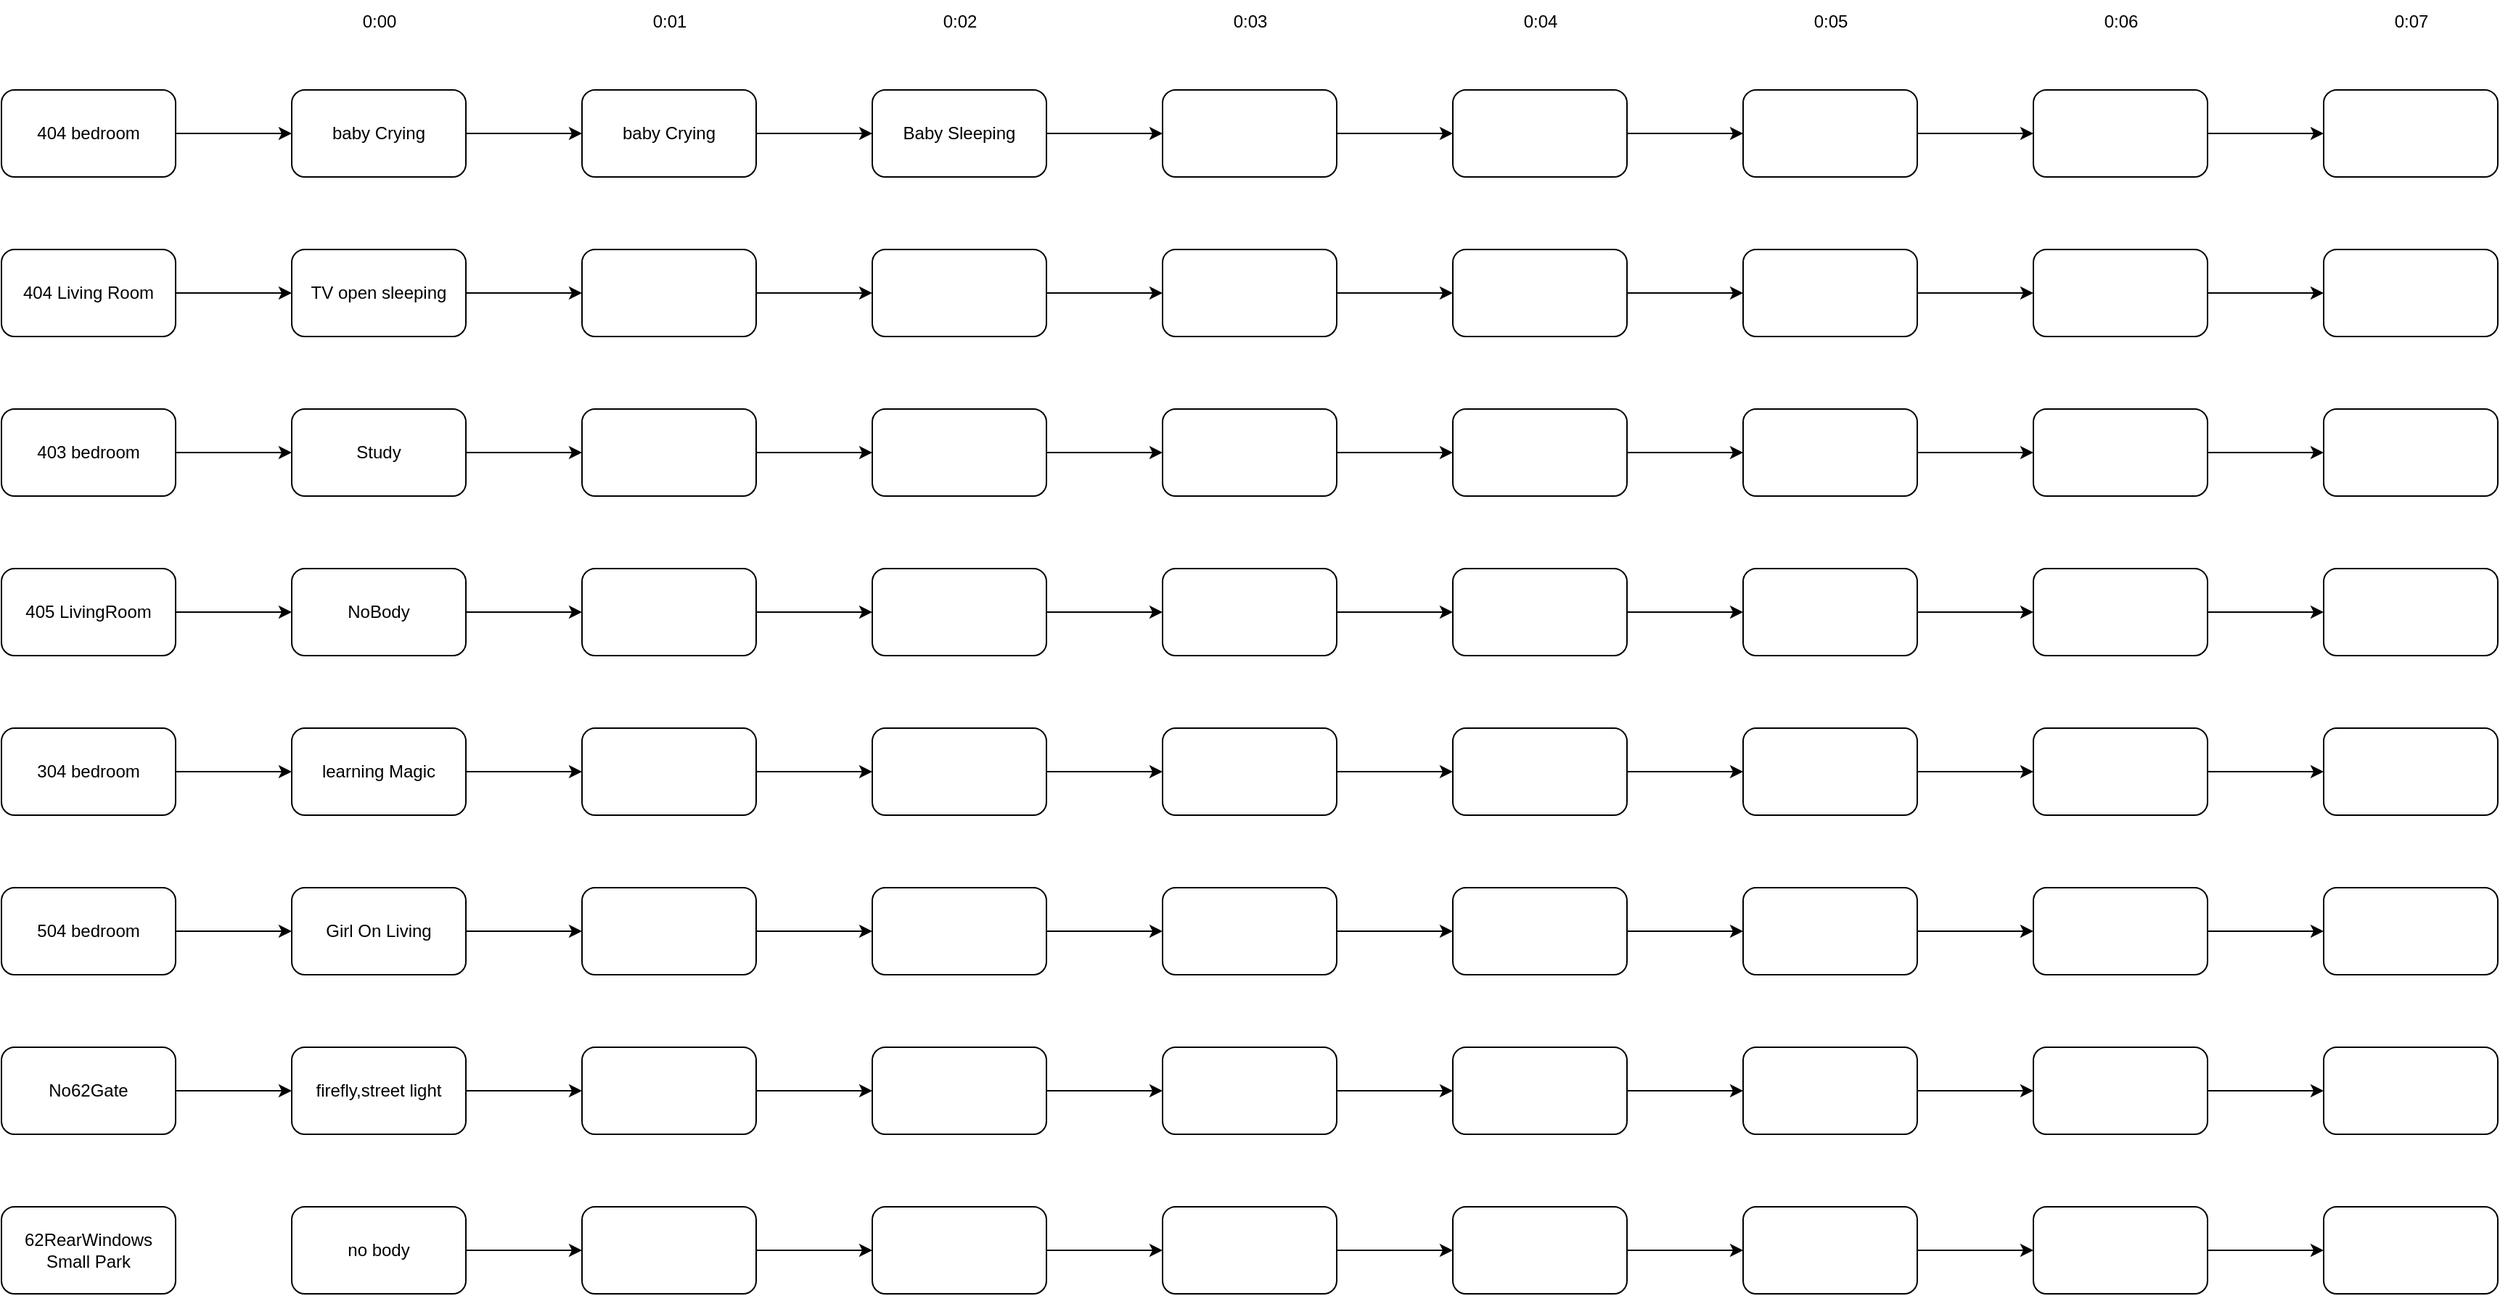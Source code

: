 <mxfile version="24.8.3">
  <diagram name="第 1 页" id="StYRfDDTk3oZJzetcUu_">
    <mxGraphModel dx="2026" dy="1087" grid="1" gridSize="10" guides="1" tooltips="1" connect="1" arrows="1" fold="1" page="1" pageScale="1" pageWidth="827" pageHeight="1169" math="0" shadow="0">
      <root>
        <mxCell id="0" />
        <mxCell id="1" parent="0" />
        <mxCell id="yhZVjly_XVNJ5S8H_ek6-18" value="" style="edgeStyle=orthogonalEdgeStyle;rounded=0;orthogonalLoop=1;jettySize=auto;html=1;" edge="1" parent="1" source="yhZVjly_XVNJ5S8H_ek6-1" target="yhZVjly_XVNJ5S8H_ek6-17">
          <mxGeometry relative="1" as="geometry" />
        </mxCell>
        <mxCell id="yhZVjly_XVNJ5S8H_ek6-1" value="404 bedroom" style="rounded=1;whiteSpace=wrap;html=1;" vertex="1" parent="1">
          <mxGeometry x="70" y="80" width="120" height="60" as="geometry" />
        </mxCell>
        <mxCell id="yhZVjly_XVNJ5S8H_ek6-96" style="edgeStyle=orthogonalEdgeStyle;rounded=0;orthogonalLoop=1;jettySize=auto;html=1;" edge="1" parent="1" source="yhZVjly_XVNJ5S8H_ek6-2" target="yhZVjly_XVNJ5S8H_ek6-66">
          <mxGeometry relative="1" as="geometry" />
        </mxCell>
        <mxCell id="yhZVjly_XVNJ5S8H_ek6-2" value="304 bedroom" style="rounded=1;whiteSpace=wrap;html=1;" vertex="1" parent="1">
          <mxGeometry x="70" y="520" width="120" height="60" as="geometry" />
        </mxCell>
        <mxCell id="yhZVjly_XVNJ5S8H_ek6-95" style="edgeStyle=orthogonalEdgeStyle;rounded=0;orthogonalLoop=1;jettySize=auto;html=1;entryX=0;entryY=0.5;entryDx=0;entryDy=0;" edge="1" parent="1" source="yhZVjly_XVNJ5S8H_ek6-3" target="yhZVjly_XVNJ5S8H_ek6-81">
          <mxGeometry relative="1" as="geometry" />
        </mxCell>
        <mxCell id="yhZVjly_XVNJ5S8H_ek6-3" value="405 LivingRoom" style="rounded=1;whiteSpace=wrap;html=1;" vertex="1" parent="1">
          <mxGeometry x="70" y="410" width="120" height="60" as="geometry" />
        </mxCell>
        <mxCell id="yhZVjly_XVNJ5S8H_ek6-50" style="edgeStyle=orthogonalEdgeStyle;rounded=0;orthogonalLoop=1;jettySize=auto;html=1;entryX=0;entryY=0.5;entryDx=0;entryDy=0;" edge="1" parent="1" source="yhZVjly_XVNJ5S8H_ek6-4" target="yhZVjly_XVNJ5S8H_ek6-49">
          <mxGeometry relative="1" as="geometry" />
        </mxCell>
        <mxCell id="yhZVjly_XVNJ5S8H_ek6-4" value="403 bedroom" style="rounded=1;whiteSpace=wrap;html=1;" vertex="1" parent="1">
          <mxGeometry x="70" y="300" width="120" height="60" as="geometry" />
        </mxCell>
        <mxCell id="yhZVjly_XVNJ5S8H_ek6-48" style="edgeStyle=orthogonalEdgeStyle;rounded=0;orthogonalLoop=1;jettySize=auto;html=1;entryX=0;entryY=0.5;entryDx=0;entryDy=0;" edge="1" parent="1" source="yhZVjly_XVNJ5S8H_ek6-5" target="yhZVjly_XVNJ5S8H_ek6-34">
          <mxGeometry relative="1" as="geometry" />
        </mxCell>
        <mxCell id="yhZVjly_XVNJ5S8H_ek6-5" value="404 Living Room" style="rounded=1;whiteSpace=wrap;html=1;" vertex="1" parent="1">
          <mxGeometry x="70" y="190" width="120" height="60" as="geometry" />
        </mxCell>
        <mxCell id="yhZVjly_XVNJ5S8H_ek6-142" style="edgeStyle=orthogonalEdgeStyle;rounded=0;orthogonalLoop=1;jettySize=auto;html=1;entryX=0;entryY=0.5;entryDx=0;entryDy=0;" edge="1" parent="1" source="yhZVjly_XVNJ5S8H_ek6-6" target="yhZVjly_XVNJ5S8H_ek6-128">
          <mxGeometry relative="1" as="geometry" />
        </mxCell>
        <mxCell id="yhZVjly_XVNJ5S8H_ek6-6" value="504 bedroom" style="rounded=1;whiteSpace=wrap;html=1;" vertex="1" parent="1">
          <mxGeometry x="70" y="630" width="120" height="60" as="geometry" />
        </mxCell>
        <mxCell id="yhZVjly_XVNJ5S8H_ek6-143" style="edgeStyle=orthogonalEdgeStyle;rounded=0;orthogonalLoop=1;jettySize=auto;html=1;entryX=0;entryY=0.5;entryDx=0;entryDy=0;" edge="1" parent="1" source="yhZVjly_XVNJ5S8H_ek6-7" target="yhZVjly_XVNJ5S8H_ek6-98">
          <mxGeometry relative="1" as="geometry" />
        </mxCell>
        <mxCell id="yhZVjly_XVNJ5S8H_ek6-7" value="No62Gate" style="rounded=1;whiteSpace=wrap;html=1;" vertex="1" parent="1">
          <mxGeometry x="70" y="740" width="120" height="60" as="geometry" />
        </mxCell>
        <mxCell id="yhZVjly_XVNJ5S8H_ek6-8" value="62RearWindows Small Park" style="rounded=1;whiteSpace=wrap;html=1;" vertex="1" parent="1">
          <mxGeometry x="70" y="850" width="120" height="60" as="geometry" />
        </mxCell>
        <mxCell id="yhZVjly_XVNJ5S8H_ek6-9" value="0:00" style="text;html=1;align=center;verticalAlign=middle;resizable=0;points=[];autosize=1;strokeColor=none;fillColor=none;" vertex="1" parent="1">
          <mxGeometry x="305" y="18" width="50" height="30" as="geometry" />
        </mxCell>
        <mxCell id="yhZVjly_XVNJ5S8H_ek6-10" value="0:01" style="text;html=1;align=center;verticalAlign=middle;resizable=0;points=[];autosize=1;strokeColor=none;fillColor=none;" vertex="1" parent="1">
          <mxGeometry x="505" y="18" width="50" height="30" as="geometry" />
        </mxCell>
        <mxCell id="yhZVjly_XVNJ5S8H_ek6-11" value="0:02" style="text;html=1;align=center;verticalAlign=middle;resizable=0;points=[];autosize=1;strokeColor=none;fillColor=none;" vertex="1" parent="1">
          <mxGeometry x="705" y="18" width="50" height="30" as="geometry" />
        </mxCell>
        <mxCell id="yhZVjly_XVNJ5S8H_ek6-12" value="0:03" style="text;html=1;align=center;verticalAlign=middle;resizable=0;points=[];autosize=1;strokeColor=none;fillColor=none;" vertex="1" parent="1">
          <mxGeometry x="905" y="18" width="50" height="30" as="geometry" />
        </mxCell>
        <mxCell id="yhZVjly_XVNJ5S8H_ek6-13" value="0:04" style="text;html=1;align=center;verticalAlign=middle;resizable=0;points=[];autosize=1;strokeColor=none;fillColor=none;" vertex="1" parent="1">
          <mxGeometry x="1105" y="18" width="50" height="30" as="geometry" />
        </mxCell>
        <mxCell id="yhZVjly_XVNJ5S8H_ek6-14" value="0:05" style="text;html=1;align=center;verticalAlign=middle;resizable=0;points=[];autosize=1;strokeColor=none;fillColor=none;" vertex="1" parent="1">
          <mxGeometry x="1305" y="18" width="50" height="30" as="geometry" />
        </mxCell>
        <mxCell id="yhZVjly_XVNJ5S8H_ek6-15" value="0:06" style="text;html=1;align=center;verticalAlign=middle;resizable=0;points=[];autosize=1;strokeColor=none;fillColor=none;" vertex="1" parent="1">
          <mxGeometry x="1505" y="18" width="50" height="30" as="geometry" />
        </mxCell>
        <mxCell id="yhZVjly_XVNJ5S8H_ek6-16" value="0:07" style="text;html=1;align=center;verticalAlign=middle;resizable=0;points=[];autosize=1;strokeColor=none;fillColor=none;" vertex="1" parent="1">
          <mxGeometry x="1705" y="18" width="50" height="30" as="geometry" />
        </mxCell>
        <mxCell id="yhZVjly_XVNJ5S8H_ek6-20" value="" style="edgeStyle=orthogonalEdgeStyle;rounded=0;orthogonalLoop=1;jettySize=auto;html=1;" edge="1" parent="1" source="yhZVjly_XVNJ5S8H_ek6-17" target="yhZVjly_XVNJ5S8H_ek6-19">
          <mxGeometry relative="1" as="geometry" />
        </mxCell>
        <mxCell id="yhZVjly_XVNJ5S8H_ek6-17" value="baby Crying" style="whiteSpace=wrap;html=1;rounded=1;" vertex="1" parent="1">
          <mxGeometry x="270" y="80" width="120" height="60" as="geometry" />
        </mxCell>
        <mxCell id="yhZVjly_XVNJ5S8H_ek6-22" value="" style="edgeStyle=orthogonalEdgeStyle;rounded=0;orthogonalLoop=1;jettySize=auto;html=1;" edge="1" parent="1" source="yhZVjly_XVNJ5S8H_ek6-19" target="yhZVjly_XVNJ5S8H_ek6-21">
          <mxGeometry relative="1" as="geometry" />
        </mxCell>
        <mxCell id="yhZVjly_XVNJ5S8H_ek6-19" value="baby Crying" style="html=1;rounded=1;whiteSpace=wrap;" vertex="1" parent="1">
          <mxGeometry x="470" y="80" width="120" height="60" as="geometry" />
        </mxCell>
        <mxCell id="yhZVjly_XVNJ5S8H_ek6-24" value="" style="edgeStyle=orthogonalEdgeStyle;rounded=0;orthogonalLoop=1;jettySize=auto;html=1;" edge="1" parent="1" source="yhZVjly_XVNJ5S8H_ek6-21" target="yhZVjly_XVNJ5S8H_ek6-23">
          <mxGeometry relative="1" as="geometry" />
        </mxCell>
        <mxCell id="yhZVjly_XVNJ5S8H_ek6-21" value="Baby Sleeping" style="whiteSpace=wrap;html=1;rounded=1;" vertex="1" parent="1">
          <mxGeometry x="670" y="80" width="120" height="60" as="geometry" />
        </mxCell>
        <mxCell id="yhZVjly_XVNJ5S8H_ek6-26" value="" style="edgeStyle=orthogonalEdgeStyle;rounded=0;orthogonalLoop=1;jettySize=auto;html=1;" edge="1" parent="1" source="yhZVjly_XVNJ5S8H_ek6-23" target="yhZVjly_XVNJ5S8H_ek6-25">
          <mxGeometry relative="1" as="geometry" />
        </mxCell>
        <mxCell id="yhZVjly_XVNJ5S8H_ek6-23" value="" style="whiteSpace=wrap;html=1;rounded=1;" vertex="1" parent="1">
          <mxGeometry x="870" y="80" width="120" height="60" as="geometry" />
        </mxCell>
        <mxCell id="yhZVjly_XVNJ5S8H_ek6-28" value="" style="edgeStyle=orthogonalEdgeStyle;rounded=0;orthogonalLoop=1;jettySize=auto;html=1;" edge="1" parent="1" source="yhZVjly_XVNJ5S8H_ek6-25" target="yhZVjly_XVNJ5S8H_ek6-27">
          <mxGeometry relative="1" as="geometry" />
        </mxCell>
        <mxCell id="yhZVjly_XVNJ5S8H_ek6-25" value="" style="whiteSpace=wrap;html=1;rounded=1;" vertex="1" parent="1">
          <mxGeometry x="1070" y="80" width="120" height="60" as="geometry" />
        </mxCell>
        <mxCell id="yhZVjly_XVNJ5S8H_ek6-30" value="" style="edgeStyle=orthogonalEdgeStyle;rounded=0;orthogonalLoop=1;jettySize=auto;html=1;" edge="1" parent="1" source="yhZVjly_XVNJ5S8H_ek6-27" target="yhZVjly_XVNJ5S8H_ek6-29">
          <mxGeometry relative="1" as="geometry" />
        </mxCell>
        <mxCell id="yhZVjly_XVNJ5S8H_ek6-27" value="" style="whiteSpace=wrap;html=1;rounded=1;" vertex="1" parent="1">
          <mxGeometry x="1270" y="80" width="120" height="60" as="geometry" />
        </mxCell>
        <mxCell id="yhZVjly_XVNJ5S8H_ek6-32" value="" style="edgeStyle=orthogonalEdgeStyle;rounded=0;orthogonalLoop=1;jettySize=auto;html=1;" edge="1" parent="1" source="yhZVjly_XVNJ5S8H_ek6-29" target="yhZVjly_XVNJ5S8H_ek6-31">
          <mxGeometry relative="1" as="geometry" />
        </mxCell>
        <mxCell id="yhZVjly_XVNJ5S8H_ek6-29" value="" style="whiteSpace=wrap;html=1;rounded=1;" vertex="1" parent="1">
          <mxGeometry x="1470" y="80" width="120" height="60" as="geometry" />
        </mxCell>
        <mxCell id="yhZVjly_XVNJ5S8H_ek6-31" value="" style="whiteSpace=wrap;html=1;rounded=1;" vertex="1" parent="1">
          <mxGeometry x="1670" y="80" width="120" height="60" as="geometry" />
        </mxCell>
        <mxCell id="yhZVjly_XVNJ5S8H_ek6-33" value="" style="edgeStyle=orthogonalEdgeStyle;rounded=0;orthogonalLoop=1;jettySize=auto;html=1;" edge="1" source="yhZVjly_XVNJ5S8H_ek6-34" target="yhZVjly_XVNJ5S8H_ek6-36" parent="1">
          <mxGeometry relative="1" as="geometry" />
        </mxCell>
        <mxCell id="yhZVjly_XVNJ5S8H_ek6-34" value="TV open sleeping" style="whiteSpace=wrap;html=1;rounded=1;" vertex="1" parent="1">
          <mxGeometry x="270" y="190" width="120" height="60" as="geometry" />
        </mxCell>
        <mxCell id="yhZVjly_XVNJ5S8H_ek6-35" value="" style="edgeStyle=orthogonalEdgeStyle;rounded=0;orthogonalLoop=1;jettySize=auto;html=1;" edge="1" source="yhZVjly_XVNJ5S8H_ek6-36" target="yhZVjly_XVNJ5S8H_ek6-38" parent="1">
          <mxGeometry relative="1" as="geometry" />
        </mxCell>
        <mxCell id="yhZVjly_XVNJ5S8H_ek6-36" value="" style="whiteSpace=wrap;html=1;rounded=1;" vertex="1" parent="1">
          <mxGeometry x="470" y="190" width="120" height="60" as="geometry" />
        </mxCell>
        <mxCell id="yhZVjly_XVNJ5S8H_ek6-37" value="" style="edgeStyle=orthogonalEdgeStyle;rounded=0;orthogonalLoop=1;jettySize=auto;html=1;" edge="1" source="yhZVjly_XVNJ5S8H_ek6-38" target="yhZVjly_XVNJ5S8H_ek6-40" parent="1">
          <mxGeometry relative="1" as="geometry" />
        </mxCell>
        <mxCell id="yhZVjly_XVNJ5S8H_ek6-38" value="" style="whiteSpace=wrap;html=1;rounded=1;" vertex="1" parent="1">
          <mxGeometry x="670" y="190" width="120" height="60" as="geometry" />
        </mxCell>
        <mxCell id="yhZVjly_XVNJ5S8H_ek6-39" value="" style="edgeStyle=orthogonalEdgeStyle;rounded=0;orthogonalLoop=1;jettySize=auto;html=1;" edge="1" source="yhZVjly_XVNJ5S8H_ek6-40" target="yhZVjly_XVNJ5S8H_ek6-42" parent="1">
          <mxGeometry relative="1" as="geometry" />
        </mxCell>
        <mxCell id="yhZVjly_XVNJ5S8H_ek6-40" value="" style="whiteSpace=wrap;html=1;rounded=1;" vertex="1" parent="1">
          <mxGeometry x="870" y="190" width="120" height="60" as="geometry" />
        </mxCell>
        <mxCell id="yhZVjly_XVNJ5S8H_ek6-41" value="" style="edgeStyle=orthogonalEdgeStyle;rounded=0;orthogonalLoop=1;jettySize=auto;html=1;" edge="1" source="yhZVjly_XVNJ5S8H_ek6-42" target="yhZVjly_XVNJ5S8H_ek6-44" parent="1">
          <mxGeometry relative="1" as="geometry" />
        </mxCell>
        <mxCell id="yhZVjly_XVNJ5S8H_ek6-42" value="" style="whiteSpace=wrap;html=1;rounded=1;" vertex="1" parent="1">
          <mxGeometry x="1070" y="190" width="120" height="60" as="geometry" />
        </mxCell>
        <mxCell id="yhZVjly_XVNJ5S8H_ek6-43" value="" style="edgeStyle=orthogonalEdgeStyle;rounded=0;orthogonalLoop=1;jettySize=auto;html=1;" edge="1" source="yhZVjly_XVNJ5S8H_ek6-44" target="yhZVjly_XVNJ5S8H_ek6-46" parent="1">
          <mxGeometry relative="1" as="geometry" />
        </mxCell>
        <mxCell id="yhZVjly_XVNJ5S8H_ek6-44" value="" style="whiteSpace=wrap;html=1;rounded=1;" vertex="1" parent="1">
          <mxGeometry x="1270" y="190" width="120" height="60" as="geometry" />
        </mxCell>
        <mxCell id="yhZVjly_XVNJ5S8H_ek6-45" value="" style="edgeStyle=orthogonalEdgeStyle;rounded=0;orthogonalLoop=1;jettySize=auto;html=1;" edge="1" source="yhZVjly_XVNJ5S8H_ek6-46" target="yhZVjly_XVNJ5S8H_ek6-47" parent="1">
          <mxGeometry relative="1" as="geometry" />
        </mxCell>
        <mxCell id="yhZVjly_XVNJ5S8H_ek6-46" value="" style="whiteSpace=wrap;html=1;rounded=1;" vertex="1" parent="1">
          <mxGeometry x="1470" y="190" width="120" height="60" as="geometry" />
        </mxCell>
        <mxCell id="yhZVjly_XVNJ5S8H_ek6-47" value="" style="whiteSpace=wrap;html=1;rounded=1;" vertex="1" parent="1">
          <mxGeometry x="1670" y="190" width="120" height="60" as="geometry" />
        </mxCell>
        <mxCell id="yhZVjly_XVNJ5S8H_ek6-52" value="" style="edgeStyle=orthogonalEdgeStyle;rounded=0;orthogonalLoop=1;jettySize=auto;html=1;" edge="1" parent="1" source="yhZVjly_XVNJ5S8H_ek6-49" target="yhZVjly_XVNJ5S8H_ek6-51">
          <mxGeometry relative="1" as="geometry" />
        </mxCell>
        <mxCell id="yhZVjly_XVNJ5S8H_ek6-49" value="Study" style="whiteSpace=wrap;html=1;rounded=1;" vertex="1" parent="1">
          <mxGeometry x="270" y="300" width="120" height="60" as="geometry" />
        </mxCell>
        <mxCell id="yhZVjly_XVNJ5S8H_ek6-64" style="edgeStyle=orthogonalEdgeStyle;rounded=0;orthogonalLoop=1;jettySize=auto;html=1;entryX=0;entryY=0.5;entryDx=0;entryDy=0;" edge="1" parent="1" source="yhZVjly_XVNJ5S8H_ek6-51" target="yhZVjly_XVNJ5S8H_ek6-54">
          <mxGeometry relative="1" as="geometry" />
        </mxCell>
        <mxCell id="yhZVjly_XVNJ5S8H_ek6-51" value="" style="whiteSpace=wrap;html=1;rounded=1;" vertex="1" parent="1">
          <mxGeometry x="470" y="300" width="120" height="60" as="geometry" />
        </mxCell>
        <mxCell id="yhZVjly_XVNJ5S8H_ek6-53" value="" style="edgeStyle=orthogonalEdgeStyle;rounded=0;orthogonalLoop=1;jettySize=auto;html=1;" edge="1" source="yhZVjly_XVNJ5S8H_ek6-54" target="yhZVjly_XVNJ5S8H_ek6-56" parent="1">
          <mxGeometry relative="1" as="geometry" />
        </mxCell>
        <mxCell id="yhZVjly_XVNJ5S8H_ek6-54" value="" style="whiteSpace=wrap;html=1;rounded=1;" vertex="1" parent="1">
          <mxGeometry x="670" y="300" width="120" height="60" as="geometry" />
        </mxCell>
        <mxCell id="yhZVjly_XVNJ5S8H_ek6-55" value="" style="edgeStyle=orthogonalEdgeStyle;rounded=0;orthogonalLoop=1;jettySize=auto;html=1;" edge="1" source="yhZVjly_XVNJ5S8H_ek6-56" target="yhZVjly_XVNJ5S8H_ek6-58" parent="1">
          <mxGeometry relative="1" as="geometry" />
        </mxCell>
        <mxCell id="yhZVjly_XVNJ5S8H_ek6-56" value="" style="whiteSpace=wrap;html=1;rounded=1;" vertex="1" parent="1">
          <mxGeometry x="870" y="300" width="120" height="60" as="geometry" />
        </mxCell>
        <mxCell id="yhZVjly_XVNJ5S8H_ek6-57" value="" style="edgeStyle=orthogonalEdgeStyle;rounded=0;orthogonalLoop=1;jettySize=auto;html=1;" edge="1" source="yhZVjly_XVNJ5S8H_ek6-58" target="yhZVjly_XVNJ5S8H_ek6-60" parent="1">
          <mxGeometry relative="1" as="geometry" />
        </mxCell>
        <mxCell id="yhZVjly_XVNJ5S8H_ek6-58" value="" style="whiteSpace=wrap;html=1;rounded=1;" vertex="1" parent="1">
          <mxGeometry x="1070" y="300" width="120" height="60" as="geometry" />
        </mxCell>
        <mxCell id="yhZVjly_XVNJ5S8H_ek6-59" value="" style="edgeStyle=orthogonalEdgeStyle;rounded=0;orthogonalLoop=1;jettySize=auto;html=1;" edge="1" source="yhZVjly_XVNJ5S8H_ek6-60" target="yhZVjly_XVNJ5S8H_ek6-62" parent="1">
          <mxGeometry relative="1" as="geometry" />
        </mxCell>
        <mxCell id="yhZVjly_XVNJ5S8H_ek6-60" value="" style="whiteSpace=wrap;html=1;rounded=1;" vertex="1" parent="1">
          <mxGeometry x="1270" y="300" width="120" height="60" as="geometry" />
        </mxCell>
        <mxCell id="yhZVjly_XVNJ5S8H_ek6-61" value="" style="edgeStyle=orthogonalEdgeStyle;rounded=0;orthogonalLoop=1;jettySize=auto;html=1;" edge="1" source="yhZVjly_XVNJ5S8H_ek6-62" target="yhZVjly_XVNJ5S8H_ek6-63" parent="1">
          <mxGeometry relative="1" as="geometry" />
        </mxCell>
        <mxCell id="yhZVjly_XVNJ5S8H_ek6-62" value="" style="whiteSpace=wrap;html=1;rounded=1;" vertex="1" parent="1">
          <mxGeometry x="1470" y="300" width="120" height="60" as="geometry" />
        </mxCell>
        <mxCell id="yhZVjly_XVNJ5S8H_ek6-63" value="" style="whiteSpace=wrap;html=1;rounded=1;" vertex="1" parent="1">
          <mxGeometry x="1670" y="300" width="120" height="60" as="geometry" />
        </mxCell>
        <mxCell id="yhZVjly_XVNJ5S8H_ek6-65" value="" style="edgeStyle=orthogonalEdgeStyle;rounded=0;orthogonalLoop=1;jettySize=auto;html=1;" edge="1" source="yhZVjly_XVNJ5S8H_ek6-66" target="yhZVjly_XVNJ5S8H_ek6-68" parent="1">
          <mxGeometry relative="1" as="geometry" />
        </mxCell>
        <mxCell id="yhZVjly_XVNJ5S8H_ek6-66" value="learning Magic" style="whiteSpace=wrap;html=1;rounded=1;" vertex="1" parent="1">
          <mxGeometry x="270" y="520" width="120" height="60" as="geometry" />
        </mxCell>
        <mxCell id="yhZVjly_XVNJ5S8H_ek6-67" style="edgeStyle=orthogonalEdgeStyle;rounded=0;orthogonalLoop=1;jettySize=auto;html=1;entryX=0;entryY=0.5;entryDx=0;entryDy=0;" edge="1" source="yhZVjly_XVNJ5S8H_ek6-68" target="yhZVjly_XVNJ5S8H_ek6-70" parent="1">
          <mxGeometry relative="1" as="geometry" />
        </mxCell>
        <mxCell id="yhZVjly_XVNJ5S8H_ek6-68" value="" style="whiteSpace=wrap;html=1;rounded=1;" vertex="1" parent="1">
          <mxGeometry x="470" y="520" width="120" height="60" as="geometry" />
        </mxCell>
        <mxCell id="yhZVjly_XVNJ5S8H_ek6-69" value="" style="edgeStyle=orthogonalEdgeStyle;rounded=0;orthogonalLoop=1;jettySize=auto;html=1;" edge="1" source="yhZVjly_XVNJ5S8H_ek6-70" target="yhZVjly_XVNJ5S8H_ek6-72" parent="1">
          <mxGeometry relative="1" as="geometry" />
        </mxCell>
        <mxCell id="yhZVjly_XVNJ5S8H_ek6-70" value="" style="whiteSpace=wrap;html=1;rounded=1;" vertex="1" parent="1">
          <mxGeometry x="670" y="520" width="120" height="60" as="geometry" />
        </mxCell>
        <mxCell id="yhZVjly_XVNJ5S8H_ek6-71" value="" style="edgeStyle=orthogonalEdgeStyle;rounded=0;orthogonalLoop=1;jettySize=auto;html=1;" edge="1" source="yhZVjly_XVNJ5S8H_ek6-72" target="yhZVjly_XVNJ5S8H_ek6-74" parent="1">
          <mxGeometry relative="1" as="geometry" />
        </mxCell>
        <mxCell id="yhZVjly_XVNJ5S8H_ek6-72" value="" style="whiteSpace=wrap;html=1;rounded=1;" vertex="1" parent="1">
          <mxGeometry x="870" y="520" width="120" height="60" as="geometry" />
        </mxCell>
        <mxCell id="yhZVjly_XVNJ5S8H_ek6-73" value="" style="edgeStyle=orthogonalEdgeStyle;rounded=0;orthogonalLoop=1;jettySize=auto;html=1;" edge="1" source="yhZVjly_XVNJ5S8H_ek6-74" target="yhZVjly_XVNJ5S8H_ek6-76" parent="1">
          <mxGeometry relative="1" as="geometry" />
        </mxCell>
        <mxCell id="yhZVjly_XVNJ5S8H_ek6-74" value="" style="whiteSpace=wrap;html=1;rounded=1;" vertex="1" parent="1">
          <mxGeometry x="1070" y="520" width="120" height="60" as="geometry" />
        </mxCell>
        <mxCell id="yhZVjly_XVNJ5S8H_ek6-75" value="" style="edgeStyle=orthogonalEdgeStyle;rounded=0;orthogonalLoop=1;jettySize=auto;html=1;" edge="1" source="yhZVjly_XVNJ5S8H_ek6-76" target="yhZVjly_XVNJ5S8H_ek6-78" parent="1">
          <mxGeometry relative="1" as="geometry" />
        </mxCell>
        <mxCell id="yhZVjly_XVNJ5S8H_ek6-76" value="" style="whiteSpace=wrap;html=1;rounded=1;" vertex="1" parent="1">
          <mxGeometry x="1270" y="520" width="120" height="60" as="geometry" />
        </mxCell>
        <mxCell id="yhZVjly_XVNJ5S8H_ek6-77" value="" style="edgeStyle=orthogonalEdgeStyle;rounded=0;orthogonalLoop=1;jettySize=auto;html=1;" edge="1" source="yhZVjly_XVNJ5S8H_ek6-78" target="yhZVjly_XVNJ5S8H_ek6-79" parent="1">
          <mxGeometry relative="1" as="geometry" />
        </mxCell>
        <mxCell id="yhZVjly_XVNJ5S8H_ek6-78" value="" style="whiteSpace=wrap;html=1;rounded=1;" vertex="1" parent="1">
          <mxGeometry x="1470" y="520" width="120" height="60" as="geometry" />
        </mxCell>
        <mxCell id="yhZVjly_XVNJ5S8H_ek6-79" value="" style="whiteSpace=wrap;html=1;rounded=1;" vertex="1" parent="1">
          <mxGeometry x="1670" y="520" width="120" height="60" as="geometry" />
        </mxCell>
        <mxCell id="yhZVjly_XVNJ5S8H_ek6-80" value="" style="edgeStyle=orthogonalEdgeStyle;rounded=0;orthogonalLoop=1;jettySize=auto;html=1;" edge="1" source="yhZVjly_XVNJ5S8H_ek6-81" target="yhZVjly_XVNJ5S8H_ek6-83" parent="1">
          <mxGeometry relative="1" as="geometry" />
        </mxCell>
        <mxCell id="yhZVjly_XVNJ5S8H_ek6-81" value="NoBody" style="whiteSpace=wrap;html=1;rounded=1;" vertex="1" parent="1">
          <mxGeometry x="270" y="410" width="120" height="60" as="geometry" />
        </mxCell>
        <mxCell id="yhZVjly_XVNJ5S8H_ek6-82" style="edgeStyle=orthogonalEdgeStyle;rounded=0;orthogonalLoop=1;jettySize=auto;html=1;entryX=0;entryY=0.5;entryDx=0;entryDy=0;" edge="1" source="yhZVjly_XVNJ5S8H_ek6-83" target="yhZVjly_XVNJ5S8H_ek6-85" parent="1">
          <mxGeometry relative="1" as="geometry" />
        </mxCell>
        <mxCell id="yhZVjly_XVNJ5S8H_ek6-83" value="" style="whiteSpace=wrap;html=1;rounded=1;" vertex="1" parent="1">
          <mxGeometry x="470" y="410" width="120" height="60" as="geometry" />
        </mxCell>
        <mxCell id="yhZVjly_XVNJ5S8H_ek6-84" value="" style="edgeStyle=orthogonalEdgeStyle;rounded=0;orthogonalLoop=1;jettySize=auto;html=1;" edge="1" source="yhZVjly_XVNJ5S8H_ek6-85" target="yhZVjly_XVNJ5S8H_ek6-87" parent="1">
          <mxGeometry relative="1" as="geometry" />
        </mxCell>
        <mxCell id="yhZVjly_XVNJ5S8H_ek6-85" value="" style="whiteSpace=wrap;html=1;rounded=1;" vertex="1" parent="1">
          <mxGeometry x="670" y="410" width="120" height="60" as="geometry" />
        </mxCell>
        <mxCell id="yhZVjly_XVNJ5S8H_ek6-86" value="" style="edgeStyle=orthogonalEdgeStyle;rounded=0;orthogonalLoop=1;jettySize=auto;html=1;" edge="1" source="yhZVjly_XVNJ5S8H_ek6-87" target="yhZVjly_XVNJ5S8H_ek6-89" parent="1">
          <mxGeometry relative="1" as="geometry" />
        </mxCell>
        <mxCell id="yhZVjly_XVNJ5S8H_ek6-87" value="" style="whiteSpace=wrap;html=1;rounded=1;" vertex="1" parent="1">
          <mxGeometry x="870" y="410" width="120" height="60" as="geometry" />
        </mxCell>
        <mxCell id="yhZVjly_XVNJ5S8H_ek6-88" value="" style="edgeStyle=orthogonalEdgeStyle;rounded=0;orthogonalLoop=1;jettySize=auto;html=1;" edge="1" source="yhZVjly_XVNJ5S8H_ek6-89" target="yhZVjly_XVNJ5S8H_ek6-91" parent="1">
          <mxGeometry relative="1" as="geometry" />
        </mxCell>
        <mxCell id="yhZVjly_XVNJ5S8H_ek6-89" value="" style="whiteSpace=wrap;html=1;rounded=1;" vertex="1" parent="1">
          <mxGeometry x="1070" y="410" width="120" height="60" as="geometry" />
        </mxCell>
        <mxCell id="yhZVjly_XVNJ5S8H_ek6-90" value="" style="edgeStyle=orthogonalEdgeStyle;rounded=0;orthogonalLoop=1;jettySize=auto;html=1;" edge="1" source="yhZVjly_XVNJ5S8H_ek6-91" target="yhZVjly_XVNJ5S8H_ek6-93" parent="1">
          <mxGeometry relative="1" as="geometry" />
        </mxCell>
        <mxCell id="yhZVjly_XVNJ5S8H_ek6-91" value="" style="whiteSpace=wrap;html=1;rounded=1;" vertex="1" parent="1">
          <mxGeometry x="1270" y="410" width="120" height="60" as="geometry" />
        </mxCell>
        <mxCell id="yhZVjly_XVNJ5S8H_ek6-92" value="" style="edgeStyle=orthogonalEdgeStyle;rounded=0;orthogonalLoop=1;jettySize=auto;html=1;" edge="1" source="yhZVjly_XVNJ5S8H_ek6-93" target="yhZVjly_XVNJ5S8H_ek6-94" parent="1">
          <mxGeometry relative="1" as="geometry" />
        </mxCell>
        <mxCell id="yhZVjly_XVNJ5S8H_ek6-93" value="" style="whiteSpace=wrap;html=1;rounded=1;" vertex="1" parent="1">
          <mxGeometry x="1470" y="410" width="120" height="60" as="geometry" />
        </mxCell>
        <mxCell id="yhZVjly_XVNJ5S8H_ek6-94" value="" style="whiteSpace=wrap;html=1;rounded=1;" vertex="1" parent="1">
          <mxGeometry x="1670" y="410" width="120" height="60" as="geometry" />
        </mxCell>
        <mxCell id="yhZVjly_XVNJ5S8H_ek6-97" value="" style="edgeStyle=orthogonalEdgeStyle;rounded=0;orthogonalLoop=1;jettySize=auto;html=1;" edge="1" source="yhZVjly_XVNJ5S8H_ek6-98" target="yhZVjly_XVNJ5S8H_ek6-100" parent="1">
          <mxGeometry relative="1" as="geometry" />
        </mxCell>
        <mxCell id="yhZVjly_XVNJ5S8H_ek6-98" value="firefly,street light" style="whiteSpace=wrap;html=1;rounded=1;" vertex="1" parent="1">
          <mxGeometry x="270" y="740" width="120" height="60" as="geometry" />
        </mxCell>
        <mxCell id="yhZVjly_XVNJ5S8H_ek6-99" style="edgeStyle=orthogonalEdgeStyle;rounded=0;orthogonalLoop=1;jettySize=auto;html=1;entryX=0;entryY=0.5;entryDx=0;entryDy=0;" edge="1" source="yhZVjly_XVNJ5S8H_ek6-100" target="yhZVjly_XVNJ5S8H_ek6-102" parent="1">
          <mxGeometry relative="1" as="geometry" />
        </mxCell>
        <mxCell id="yhZVjly_XVNJ5S8H_ek6-100" value="" style="whiteSpace=wrap;html=1;rounded=1;" vertex="1" parent="1">
          <mxGeometry x="470" y="740" width="120" height="60" as="geometry" />
        </mxCell>
        <mxCell id="yhZVjly_XVNJ5S8H_ek6-101" value="" style="edgeStyle=orthogonalEdgeStyle;rounded=0;orthogonalLoop=1;jettySize=auto;html=1;" edge="1" source="yhZVjly_XVNJ5S8H_ek6-102" target="yhZVjly_XVNJ5S8H_ek6-104" parent="1">
          <mxGeometry relative="1" as="geometry" />
        </mxCell>
        <mxCell id="yhZVjly_XVNJ5S8H_ek6-102" value="" style="whiteSpace=wrap;html=1;rounded=1;" vertex="1" parent="1">
          <mxGeometry x="670" y="740" width="120" height="60" as="geometry" />
        </mxCell>
        <mxCell id="yhZVjly_XVNJ5S8H_ek6-103" value="" style="edgeStyle=orthogonalEdgeStyle;rounded=0;orthogonalLoop=1;jettySize=auto;html=1;" edge="1" source="yhZVjly_XVNJ5S8H_ek6-104" target="yhZVjly_XVNJ5S8H_ek6-106" parent="1">
          <mxGeometry relative="1" as="geometry" />
        </mxCell>
        <mxCell id="yhZVjly_XVNJ5S8H_ek6-104" value="" style="whiteSpace=wrap;html=1;rounded=1;" vertex="1" parent="1">
          <mxGeometry x="870" y="740" width="120" height="60" as="geometry" />
        </mxCell>
        <mxCell id="yhZVjly_XVNJ5S8H_ek6-105" value="" style="edgeStyle=orthogonalEdgeStyle;rounded=0;orthogonalLoop=1;jettySize=auto;html=1;" edge="1" source="yhZVjly_XVNJ5S8H_ek6-106" target="yhZVjly_XVNJ5S8H_ek6-108" parent="1">
          <mxGeometry relative="1" as="geometry" />
        </mxCell>
        <mxCell id="yhZVjly_XVNJ5S8H_ek6-106" value="" style="whiteSpace=wrap;html=1;rounded=1;" vertex="1" parent="1">
          <mxGeometry x="1070" y="740" width="120" height="60" as="geometry" />
        </mxCell>
        <mxCell id="yhZVjly_XVNJ5S8H_ek6-107" value="" style="edgeStyle=orthogonalEdgeStyle;rounded=0;orthogonalLoop=1;jettySize=auto;html=1;" edge="1" source="yhZVjly_XVNJ5S8H_ek6-108" target="yhZVjly_XVNJ5S8H_ek6-110" parent="1">
          <mxGeometry relative="1" as="geometry" />
        </mxCell>
        <mxCell id="yhZVjly_XVNJ5S8H_ek6-108" value="" style="whiteSpace=wrap;html=1;rounded=1;" vertex="1" parent="1">
          <mxGeometry x="1270" y="740" width="120" height="60" as="geometry" />
        </mxCell>
        <mxCell id="yhZVjly_XVNJ5S8H_ek6-109" value="" style="edgeStyle=orthogonalEdgeStyle;rounded=0;orthogonalLoop=1;jettySize=auto;html=1;" edge="1" source="yhZVjly_XVNJ5S8H_ek6-110" target="yhZVjly_XVNJ5S8H_ek6-111" parent="1">
          <mxGeometry relative="1" as="geometry" />
        </mxCell>
        <mxCell id="yhZVjly_XVNJ5S8H_ek6-110" value="" style="whiteSpace=wrap;html=1;rounded=1;" vertex="1" parent="1">
          <mxGeometry x="1470" y="740" width="120" height="60" as="geometry" />
        </mxCell>
        <mxCell id="yhZVjly_XVNJ5S8H_ek6-111" value="" style="whiteSpace=wrap;html=1;rounded=1;" vertex="1" parent="1">
          <mxGeometry x="1670" y="740" width="120" height="60" as="geometry" />
        </mxCell>
        <mxCell id="yhZVjly_XVNJ5S8H_ek6-112" value="" style="edgeStyle=orthogonalEdgeStyle;rounded=0;orthogonalLoop=1;jettySize=auto;html=1;" edge="1" source="yhZVjly_XVNJ5S8H_ek6-113" target="yhZVjly_XVNJ5S8H_ek6-115" parent="1">
          <mxGeometry relative="1" as="geometry" />
        </mxCell>
        <mxCell id="yhZVjly_XVNJ5S8H_ek6-113" value="no body" style="whiteSpace=wrap;html=1;rounded=1;" vertex="1" parent="1">
          <mxGeometry x="270" y="850" width="120" height="60" as="geometry" />
        </mxCell>
        <mxCell id="yhZVjly_XVNJ5S8H_ek6-114" style="edgeStyle=orthogonalEdgeStyle;rounded=0;orthogonalLoop=1;jettySize=auto;html=1;entryX=0;entryY=0.5;entryDx=0;entryDy=0;" edge="1" source="yhZVjly_XVNJ5S8H_ek6-115" target="yhZVjly_XVNJ5S8H_ek6-117" parent="1">
          <mxGeometry relative="1" as="geometry" />
        </mxCell>
        <mxCell id="yhZVjly_XVNJ5S8H_ek6-115" value="" style="whiteSpace=wrap;html=1;rounded=1;" vertex="1" parent="1">
          <mxGeometry x="470" y="850" width="120" height="60" as="geometry" />
        </mxCell>
        <mxCell id="yhZVjly_XVNJ5S8H_ek6-116" value="" style="edgeStyle=orthogonalEdgeStyle;rounded=0;orthogonalLoop=1;jettySize=auto;html=1;" edge="1" source="yhZVjly_XVNJ5S8H_ek6-117" target="yhZVjly_XVNJ5S8H_ek6-119" parent="1">
          <mxGeometry relative="1" as="geometry" />
        </mxCell>
        <mxCell id="yhZVjly_XVNJ5S8H_ek6-117" value="" style="whiteSpace=wrap;html=1;rounded=1;" vertex="1" parent="1">
          <mxGeometry x="670" y="850" width="120" height="60" as="geometry" />
        </mxCell>
        <mxCell id="yhZVjly_XVNJ5S8H_ek6-118" value="" style="edgeStyle=orthogonalEdgeStyle;rounded=0;orthogonalLoop=1;jettySize=auto;html=1;" edge="1" source="yhZVjly_XVNJ5S8H_ek6-119" target="yhZVjly_XVNJ5S8H_ek6-121" parent="1">
          <mxGeometry relative="1" as="geometry" />
        </mxCell>
        <mxCell id="yhZVjly_XVNJ5S8H_ek6-119" value="" style="whiteSpace=wrap;html=1;rounded=1;" vertex="1" parent="1">
          <mxGeometry x="870" y="850" width="120" height="60" as="geometry" />
        </mxCell>
        <mxCell id="yhZVjly_XVNJ5S8H_ek6-120" value="" style="edgeStyle=orthogonalEdgeStyle;rounded=0;orthogonalLoop=1;jettySize=auto;html=1;" edge="1" source="yhZVjly_XVNJ5S8H_ek6-121" target="yhZVjly_XVNJ5S8H_ek6-123" parent="1">
          <mxGeometry relative="1" as="geometry" />
        </mxCell>
        <mxCell id="yhZVjly_XVNJ5S8H_ek6-121" value="" style="whiteSpace=wrap;html=1;rounded=1;" vertex="1" parent="1">
          <mxGeometry x="1070" y="850" width="120" height="60" as="geometry" />
        </mxCell>
        <mxCell id="yhZVjly_XVNJ5S8H_ek6-122" value="" style="edgeStyle=orthogonalEdgeStyle;rounded=0;orthogonalLoop=1;jettySize=auto;html=1;" edge="1" source="yhZVjly_XVNJ5S8H_ek6-123" target="yhZVjly_XVNJ5S8H_ek6-125" parent="1">
          <mxGeometry relative="1" as="geometry" />
        </mxCell>
        <mxCell id="yhZVjly_XVNJ5S8H_ek6-123" value="" style="whiteSpace=wrap;html=1;rounded=1;" vertex="1" parent="1">
          <mxGeometry x="1270" y="850" width="120" height="60" as="geometry" />
        </mxCell>
        <mxCell id="yhZVjly_XVNJ5S8H_ek6-124" value="" style="edgeStyle=orthogonalEdgeStyle;rounded=0;orthogonalLoop=1;jettySize=auto;html=1;" edge="1" source="yhZVjly_XVNJ5S8H_ek6-125" target="yhZVjly_XVNJ5S8H_ek6-126" parent="1">
          <mxGeometry relative="1" as="geometry" />
        </mxCell>
        <mxCell id="yhZVjly_XVNJ5S8H_ek6-125" value="" style="whiteSpace=wrap;html=1;rounded=1;" vertex="1" parent="1">
          <mxGeometry x="1470" y="850" width="120" height="60" as="geometry" />
        </mxCell>
        <mxCell id="yhZVjly_XVNJ5S8H_ek6-126" value="" style="whiteSpace=wrap;html=1;rounded=1;" vertex="1" parent="1">
          <mxGeometry x="1670" y="850" width="120" height="60" as="geometry" />
        </mxCell>
        <mxCell id="yhZVjly_XVNJ5S8H_ek6-127" value="" style="edgeStyle=orthogonalEdgeStyle;rounded=0;orthogonalLoop=1;jettySize=auto;html=1;" edge="1" source="yhZVjly_XVNJ5S8H_ek6-128" target="yhZVjly_XVNJ5S8H_ek6-130" parent="1">
          <mxGeometry relative="1" as="geometry" />
        </mxCell>
        <mxCell id="yhZVjly_XVNJ5S8H_ek6-128" value="Girl On Living" style="whiteSpace=wrap;html=1;rounded=1;" vertex="1" parent="1">
          <mxGeometry x="270" y="630" width="120" height="60" as="geometry" />
        </mxCell>
        <mxCell id="yhZVjly_XVNJ5S8H_ek6-129" style="edgeStyle=orthogonalEdgeStyle;rounded=0;orthogonalLoop=1;jettySize=auto;html=1;entryX=0;entryY=0.5;entryDx=0;entryDy=0;" edge="1" source="yhZVjly_XVNJ5S8H_ek6-130" target="yhZVjly_XVNJ5S8H_ek6-132" parent="1">
          <mxGeometry relative="1" as="geometry" />
        </mxCell>
        <mxCell id="yhZVjly_XVNJ5S8H_ek6-130" value="" style="whiteSpace=wrap;html=1;rounded=1;" vertex="1" parent="1">
          <mxGeometry x="470" y="630" width="120" height="60" as="geometry" />
        </mxCell>
        <mxCell id="yhZVjly_XVNJ5S8H_ek6-131" value="" style="edgeStyle=orthogonalEdgeStyle;rounded=0;orthogonalLoop=1;jettySize=auto;html=1;" edge="1" source="yhZVjly_XVNJ5S8H_ek6-132" target="yhZVjly_XVNJ5S8H_ek6-134" parent="1">
          <mxGeometry relative="1" as="geometry" />
        </mxCell>
        <mxCell id="yhZVjly_XVNJ5S8H_ek6-132" value="" style="whiteSpace=wrap;html=1;rounded=1;" vertex="1" parent="1">
          <mxGeometry x="670" y="630" width="120" height="60" as="geometry" />
        </mxCell>
        <mxCell id="yhZVjly_XVNJ5S8H_ek6-133" value="" style="edgeStyle=orthogonalEdgeStyle;rounded=0;orthogonalLoop=1;jettySize=auto;html=1;" edge="1" source="yhZVjly_XVNJ5S8H_ek6-134" target="yhZVjly_XVNJ5S8H_ek6-136" parent="1">
          <mxGeometry relative="1" as="geometry" />
        </mxCell>
        <mxCell id="yhZVjly_XVNJ5S8H_ek6-134" value="" style="whiteSpace=wrap;html=1;rounded=1;" vertex="1" parent="1">
          <mxGeometry x="870" y="630" width="120" height="60" as="geometry" />
        </mxCell>
        <mxCell id="yhZVjly_XVNJ5S8H_ek6-135" value="" style="edgeStyle=orthogonalEdgeStyle;rounded=0;orthogonalLoop=1;jettySize=auto;html=1;" edge="1" source="yhZVjly_XVNJ5S8H_ek6-136" target="yhZVjly_XVNJ5S8H_ek6-138" parent="1">
          <mxGeometry relative="1" as="geometry" />
        </mxCell>
        <mxCell id="yhZVjly_XVNJ5S8H_ek6-136" value="" style="whiteSpace=wrap;html=1;rounded=1;" vertex="1" parent="1">
          <mxGeometry x="1070" y="630" width="120" height="60" as="geometry" />
        </mxCell>
        <mxCell id="yhZVjly_XVNJ5S8H_ek6-137" value="" style="edgeStyle=orthogonalEdgeStyle;rounded=0;orthogonalLoop=1;jettySize=auto;html=1;" edge="1" source="yhZVjly_XVNJ5S8H_ek6-138" target="yhZVjly_XVNJ5S8H_ek6-140" parent="1">
          <mxGeometry relative="1" as="geometry" />
        </mxCell>
        <mxCell id="yhZVjly_XVNJ5S8H_ek6-138" value="" style="whiteSpace=wrap;html=1;rounded=1;" vertex="1" parent="1">
          <mxGeometry x="1270" y="630" width="120" height="60" as="geometry" />
        </mxCell>
        <mxCell id="yhZVjly_XVNJ5S8H_ek6-139" value="" style="edgeStyle=orthogonalEdgeStyle;rounded=0;orthogonalLoop=1;jettySize=auto;html=1;" edge="1" source="yhZVjly_XVNJ5S8H_ek6-140" target="yhZVjly_XVNJ5S8H_ek6-141" parent="1">
          <mxGeometry relative="1" as="geometry" />
        </mxCell>
        <mxCell id="yhZVjly_XVNJ5S8H_ek6-140" value="" style="whiteSpace=wrap;html=1;rounded=1;" vertex="1" parent="1">
          <mxGeometry x="1470" y="630" width="120" height="60" as="geometry" />
        </mxCell>
        <mxCell id="yhZVjly_XVNJ5S8H_ek6-141" value="" style="whiteSpace=wrap;html=1;rounded=1;" vertex="1" parent="1">
          <mxGeometry x="1670" y="630" width="120" height="60" as="geometry" />
        </mxCell>
      </root>
    </mxGraphModel>
  </diagram>
</mxfile>
